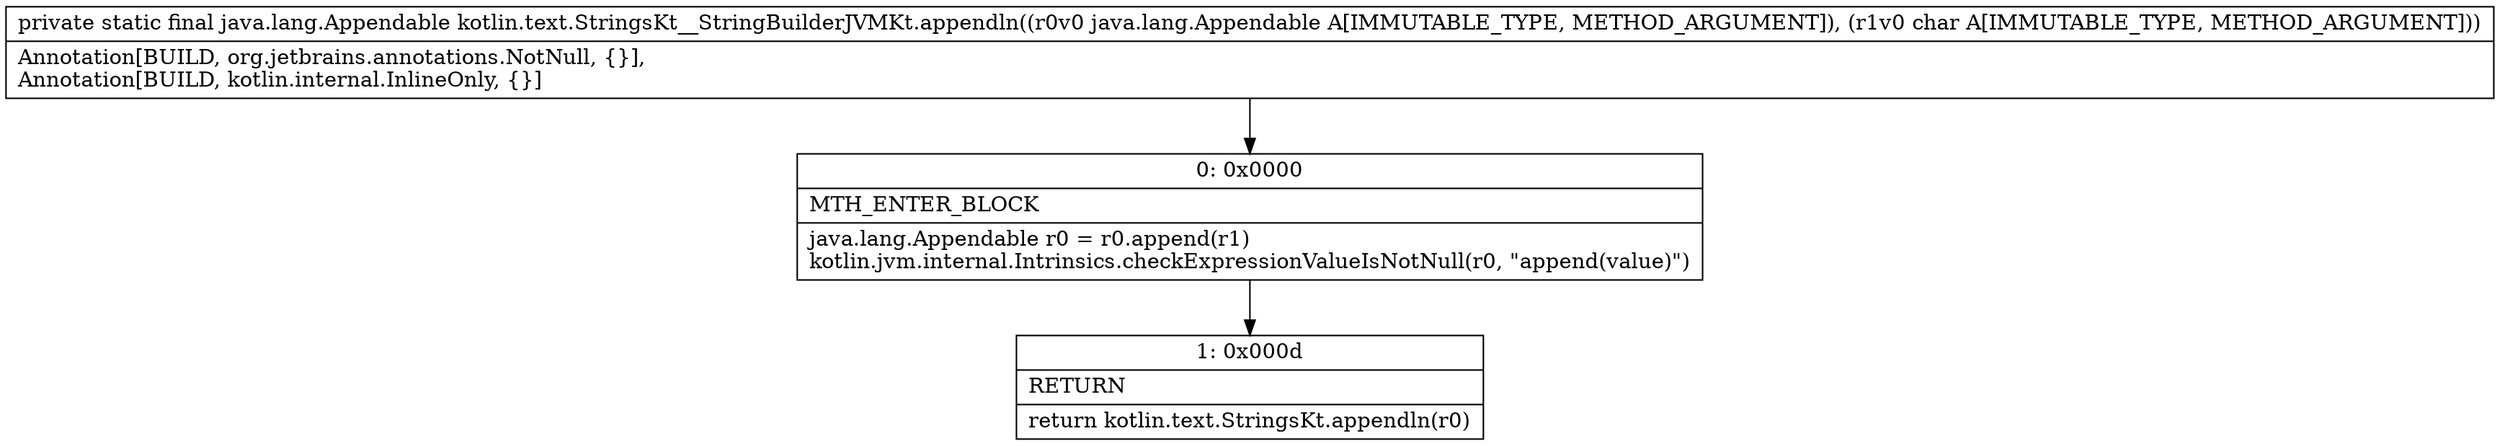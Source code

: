 digraph "CFG forkotlin.text.StringsKt__StringBuilderJVMKt.appendln(Ljava\/lang\/Appendable;C)Ljava\/lang\/Appendable;" {
Node_0 [shape=record,label="{0\:\ 0x0000|MTH_ENTER_BLOCK\l|java.lang.Appendable r0 = r0.append(r1)\lkotlin.jvm.internal.Intrinsics.checkExpressionValueIsNotNull(r0, \"append(value)\")\l}"];
Node_1 [shape=record,label="{1\:\ 0x000d|RETURN\l|return kotlin.text.StringsKt.appendln(r0)\l}"];
MethodNode[shape=record,label="{private static final java.lang.Appendable kotlin.text.StringsKt__StringBuilderJVMKt.appendln((r0v0 java.lang.Appendable A[IMMUTABLE_TYPE, METHOD_ARGUMENT]), (r1v0 char A[IMMUTABLE_TYPE, METHOD_ARGUMENT]))  | Annotation[BUILD, org.jetbrains.annotations.NotNull, \{\}], \lAnnotation[BUILD, kotlin.internal.InlineOnly, \{\}]\l}"];
MethodNode -> Node_0;
Node_0 -> Node_1;
}

